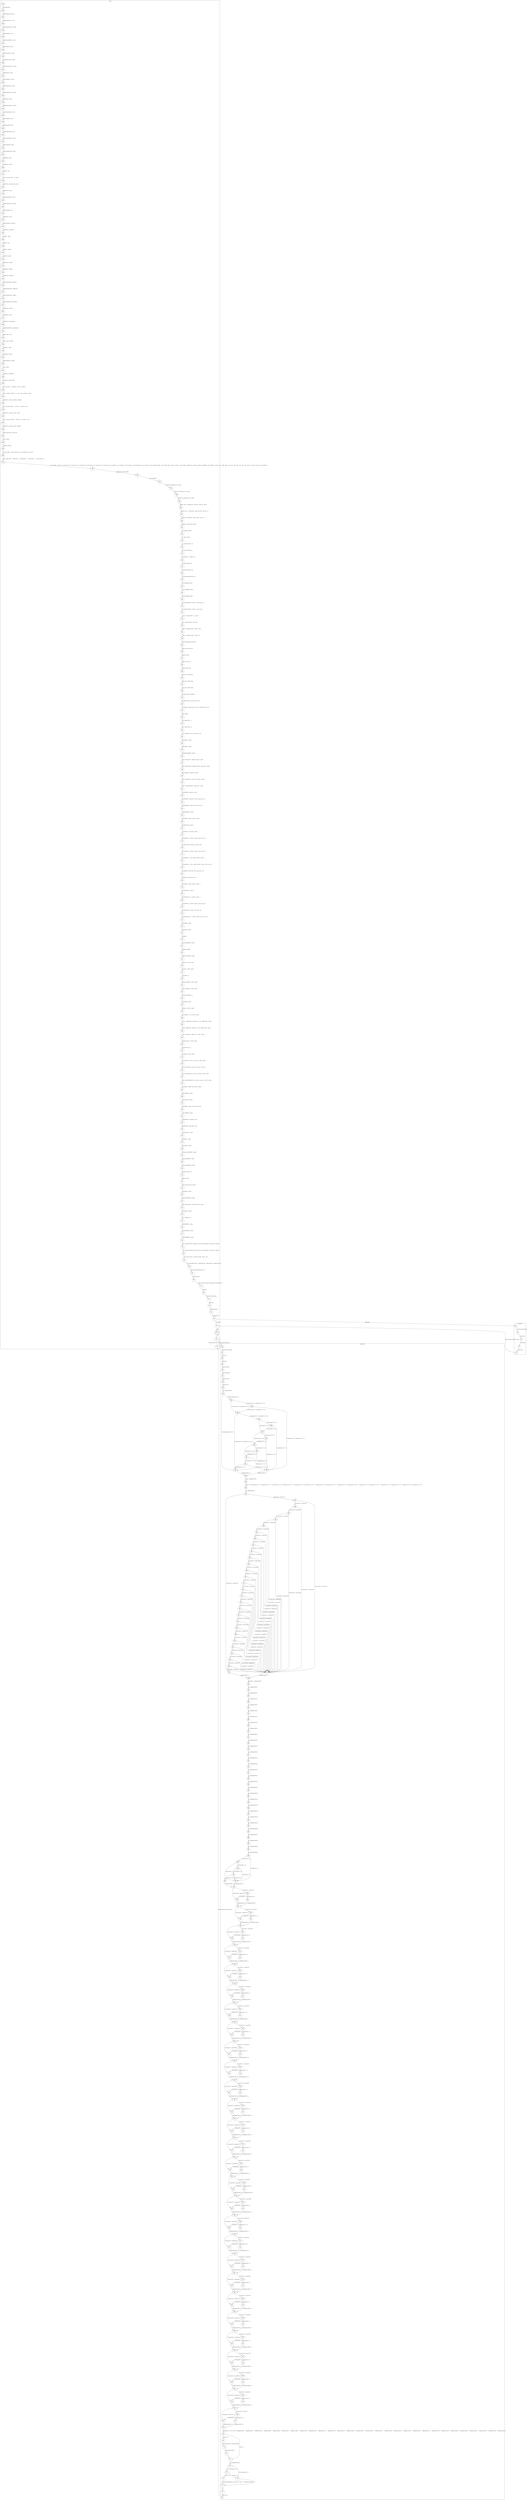 digraph CFA {
222 [shape="circle" label="N222\n205"]
232 [shape="circle" label="N232\n204"]
233 [shape="circle" label="N233\n203"]
234 [shape="circle" label="N234\n202"]
235 [shape="circle" label="N235\n201"]
236 [shape="circle" label="N236\n200"]
237 [shape="circle" label="N237\n199"]
238 [shape="circle" label="N238\n198"]
239 [shape="circle" label="N239\n197"]
240 [shape="circle" label="N240\n196"]
241 [shape="circle" label="N241\n195"]
242 [shape="circle" label="N242\n194"]
243 [shape="circle" label="N243\n193"]
244 [shape="circle" label="N244\n192"]
245 [shape="circle" label="N245\n191"]
246 [shape="circle" label="N246\n190"]
247 [shape="circle" label="N247\n189"]
248 [shape="circle" label="N248\n188"]
249 [shape="circle" label="N249\n187"]
250 [shape="circle" label="N250\n186"]
251 [shape="circle" label="N251\n185"]
252 [shape="circle" label="N252\n184"]
253 [shape="circle" label="N253\n183"]
254 [shape="circle" label="N254\n182"]
255 [shape="circle" label="N255\n181"]
256 [shape="circle" label="N256\n180"]
257 [shape="circle" label="N257\n179"]
258 [shape="circle" label="N258\n178"]
259 [shape="circle" label="N259\n177"]
260 [shape="circle" label="N260\n176"]
261 [shape="circle" label="N261\n175"]
262 [shape="circle" label="N262\n174"]
263 [shape="circle" label="N263\n173"]
264 [shape="circle" label="N264\n172"]
265 [shape="circle" label="N265\n171"]
266 [shape="circle" label="N266\n170"]
267 [shape="circle" label="N267\n169"]
268 [shape="circle" label="N268\n168"]
269 [shape="circle" label="N269\n167"]
270 [shape="circle" label="N270\n166"]
271 [shape="circle" label="N271\n165"]
272 [shape="circle" label="N272\n164"]
273 [shape="circle" label="N273\n163"]
274 [shape="circle" label="N274\n162"]
275 [shape="circle" label="N275\n161"]
276 [shape="circle" label="N276\n160"]
277 [shape="circle" label="N277\n159"]
278 [shape="circle" label="N278\n158"]
279 [shape="circle" label="N279\n157"]
280 [shape="circle" label="N280\n156"]
281 [shape="circle" label="N281\n155"]
282 [shape="circle" label="N282\n154"]
283 [shape="circle" label="N283\n153"]
284 [shape="circle" label="N284\n152"]
285 [shape="circle" label="N285\n151"]
286 [shape="circle" label="N286\n150"]
287 [shape="circle" label="N287\n149"]
288 [shape="circle" label="N288\n148"]
289 [shape="circle" label="N289\n147"]
290 [shape="circle" label="N290\n146"]
291 [shape="circle" label="N291\n145"]
292 [shape="circle" label="N292\n144"]
293 [shape="circle" label="N293\n143"]
294 [shape="circle" label="N294\n142"]
295 [shape="circle" label="N295\n141"]
296 [shape="circle" label="N296\n140"]
297 [shape="circle" label="N297\n139"]
298 [shape="circle" label="N298\n138"]
299 [shape="circle" label="N299\n137"]
300 [shape="circle" label="N300\n136"]
301 [shape="circle" label="N301\n135"]
302 [shape="circle" label="N302\n134"]
303 [shape="circle" label="N303\n133"]
304 [shape="circle" label="N304\n132"]
305 [shape="circle" label="N305\n131"]
306 [shape="circle" label="N306\n130"]
307 [shape="circle" label="N307\n129"]
308 [shape="circle" label="N308\n128"]
309 [shape="circle" label="N309\n127"]
310 [shape="circle" label="N310\n126"]
311 [shape="circle" label="N311\n125"]
312 [shape="circle" label="N312\n124"]
313 [shape="circle" label="N313\n123"]
314 [shape="circle" label="N314\n122"]
315 [shape="circle" label="N315\n121"]
316 [shape="circle" label="N316\n120"]
317 [shape="circle" label="N317\n119"]
318 [shape="circle" label="N318\n118"]
319 [shape="circle" label="N319\n117"]
320 [shape="circle" label="N320\n116"]
321 [shape="circle" label="N321\n115"]
322 [shape="circle" label="N322\n114"]
323 [shape="circle" label="N323\n113"]
324 [shape="circle" label="N324\n112"]
325 [shape="circle" label="N325\n111"]
326 [shape="circle" label="N326\n110"]
327 [shape="circle" label="N327\n109"]
328 [shape="circle" label="N328\n108"]
329 [shape="circle" label="N329\n107"]
330 [shape="circle" label="N330\n106"]
331 [shape="circle" label="N331\n105"]
332 [shape="circle" label="N332\n104"]
333 [shape="circle" label="N333\n103"]
334 [shape="circle" label="N334\n102"]
335 [shape="circle" label="N335\n101"]
336 [shape="circle" label="N336\n100"]
337 [shape="circle" label="N337\n99"]
338 [shape="circle" label="N338\n98"]
339 [shape="circle" label="N339\n97"]
340 [shape="circle" label="N340\n96"]
341 [shape="circle" label="N341\n95"]
342 [shape="circle" label="N342\n94"]
343 [shape="circle" label="N343\n93"]
344 [shape="circle" label="N344\n92"]
345 [shape="circle" label="N345\n91"]
346 [shape="circle" label="N346\n90"]
347 [shape="circle" label="N347\n89"]
348 [shape="circle" label="N348\n88"]
349 [shape="circle" label="N349\n87"]
350 [shape="circle" label="N350\n86"]
351 [shape="circle" label="N351\n85"]
352 [shape="circle" label="N352\n84"]
353 [shape="circle" label="N353\n83"]
354 [shape="circle" label="N354\n82"]
355 [shape="circle" label="N355\n81"]
356 [shape="circle" label="N356\n80"]
357 [shape="circle" label="N357\n79"]
358 [shape="circle" label="N358\n78"]
359 [shape="circle" label="N359\n77"]
360 [shape="circle" label="N360\n76"]
361 [shape="circle" label="N361\n75"]
362 [shape="circle" label="N362\n74"]
363 [shape="circle" label="N363\n73"]
364 [shape="circle" label="N364\n72"]
365 [shape="circle" label="N365\n71"]
366 [shape="circle" label="N366\n70"]
367 [shape="circle" label="N367\n69"]
368 [shape="circle" label="N368\n68"]
369 [shape="circle" label="N369\n67"]
370 [shape="circle" label="N370\n66"]
371 [shape="circle" label="N371\n65"]
372 [shape="circle" label="N372\n64"]
373 [shape="circle" label="N373\n63"]
374 [shape="circle" label="N374\n62"]
375 [shape="circle" label="N375\n61"]
376 [shape="circle" label="N376\n60"]
377 [shape="circle" label="N377\n59"]
378 [shape="circle" label="N378\n58"]
379 [shape="circle" label="N379\n57"]
380 [shape="circle" label="N380\n56"]
381 [shape="circle" label="N381\n55"]
382 [shape="circle" label="N382\n54"]
383 [shape="circle" label="N383\n53"]
384 [shape="circle" label="N384\n52"]
385 [shape="circle" label="N385\n51"]
386 [shape="circle" label="N386\n50"]
387 [shape="circle" label="N387\n49"]
388 [shape="circle" label="N388\n48"]
389 [shape="circle" label="N389\n47"]
390 [shape="circle" label="N390\n46"]
391 [shape="circle" label="N391\n45"]
392 [shape="circle" label="N392\n44"]
393 [shape="circle" label="N393\n43"]
394 [shape="circle" label="N394\n42"]
395 [shape="circle" label="N395\n41"]
396 [shape="circle" label="N396\n40"]
397 [shape="circle" label="N397\n39"]
398 [shape="circle" label="N398\n38"]
399 [shape="circle" label="N399\n37"]
400 [shape="circle" label="N400\n36"]
401 [shape="circle" label="N401\n35"]
402 [shape="circle" label="N402\n34"]
403 [shape="circle" label="N403\n33"]
404 [shape="circle" label="N404\n32"]
405 [shape="circle" label="N405\n31"]
406 [shape="circle" label="N406\n30"]
407 [shape="circle" label="N407\n29"]
408 [shape="circle" label="N408\n28"]
409 [shape="circle" label="N409\n27"]
410 [shape="circle" label="N410\n26"]
411 [shape="circle" label="N411\n25"]
412 [shape="circle" label="N412\n24"]
413 [shape="circle" label="N413\n23"]
414 [shape="circle" label="N414\n22"]
415 [shape="circle" label="N415\n21"]
416 [shape="circle" label="N416\n20"]
417 [shape="circle" label="N417\n19"]
418 [shape="circle" label="N418\n18"]
419 [shape="circle" label="N419\n17"]
420 [shape="circle" label="N420\n16"]
421 [shape="circle" label="N421\n15"]
422 [shape="circle" label="N422\n14"]
423 [shape="circle" label="N423\n13"]
424 [shape="circle" label="N424\n12"]
425 [shape="circle" label="N425\n11"]
426 [shape="circle" label="N426\n10"]
427 [shape="circle" label="N427\n9"]
428 [shape="circle" label="N428\n8"]
223 [shape="circle" label="N223\n7"]
224 [shape="circle" label="N224\n6"]
225 [shape="circle" label="N225\n5"]
226 [shape="circle" label="N226\n4"]
1 [shape="circle" label="N1\n4"]
2 [shape="circle" label="N2\n3"]
3 [shape="circle" label="N3\n2"]
4 [shape="circle" label="N4\n1"]
0 [shape="circle" label="N0\n0"]
227 [shape="circle" label="N227\n3"]
228 [shape="doublecircle" label="N228\n2"]
229 [shape="circle" label="N229\n1"]
6 [shape="circle" label="N6\n215"]
7 [shape="circle" label="N7\n214"]
8 [shape="circle" label="N8\n213"]
9 [shape="circle" label="N9\n212"]
10 [shape="circle" label="N10\n211"]
11 [shape="circle" label="N11\n210"]
12 [shape="circle" label="N12\n209"]
13 [shape="circle" label="N13\n208"]
14 [shape="diamond" label="N14\n207"]
17 [shape="circle" label="N17\n194"]
28 [shape="circle" label="N28\n193"]
29 [shape="circle" label="N29\n192"]
30 [shape="circle" label="N30\n191"]
31 [shape="diamond" label="N31\n190"]
34 [shape="circle" label="N34\n162"]
61 [shape="circle" label="N61\n160"]
62 [shape="circle" label="N62\n159"]
63 [shape="circle" label="N63\n158"]
64 [shape="circle" label="N64\n157"]
65 [shape="circle" label="N65\n156"]
66 [shape="circle" label="N66\n155"]
67 [shape="circle" label="N67\n154"]
68 [shape="circle" label="N68\n153"]
69 [shape="circle" label="N69\n152"]
70 [shape="circle" label="N70\n151"]
71 [shape="circle" label="N71\n150"]
72 [shape="circle" label="N72\n149"]
73 [shape="circle" label="N73\n148"]
74 [shape="circle" label="N74\n147"]
75 [shape="circle" label="N75\n146"]
76 [shape="circle" label="N76\n145"]
77 [shape="circle" label="N77\n144"]
78 [shape="circle" label="N78\n143"]
79 [shape="circle" label="N79\n142"]
80 [shape="circle" label="N80\n141"]
81 [shape="circle" label="N81\n140"]
82 [shape="circle" label="N82\n139"]
83 [shape="circle" label="N83\n138"]
84 [shape="circle" label="N84\n137"]
85 [shape="circle" label="N85\n136"]
86 [shape="circle" label="N86\n135"]
87 [shape="circle" label="N87\n134"]
88 [shape="circle" label="N88\n133"]
89 [shape="circle" label="N89\n132"]
90 [shape="circle" label="N90\n131"]
91 [shape="diamond" label="N91\n130"]
96 [shape="diamond" label="N96\n129"]
95 [shape="diamond" label="N95\n128"]
92 [shape="diamond" label="N92\n127"]
94 [shape="circle" label="N94\n126"]
97 [shape="diamond" label="N97\n124"]
100 [shape="circle" label="N100\n122"]
101 [shape="diamond" label="N101\n120"]
104 [shape="circle" label="N104\n118"]
105 [shape="diamond" label="N105\n116"]
108 [shape="circle" label="N108\n114"]
109 [shape="diamond" label="N109\n112"]
112 [shape="circle" label="N112\n110"]
113 [shape="diamond" label="N113\n108"]
116 [shape="circle" label="N116\n106"]
117 [shape="diamond" label="N117\n104"]
120 [shape="circle" label="N120\n102"]
121 [shape="diamond" label="N121\n100"]
124 [shape="circle" label="N124\n98"]
125 [shape="diamond" label="N125\n96"]
128 [shape="circle" label="N128\n94"]
129 [shape="diamond" label="N129\n92"]
132 [shape="circle" label="N132\n90"]
133 [shape="diamond" label="N133\n88"]
136 [shape="circle" label="N136\n86"]
137 [shape="diamond" label="N137\n84"]
140 [shape="circle" label="N140\n82"]
141 [shape="diamond" label="N141\n80"]
144 [shape="circle" label="N144\n78"]
145 [shape="diamond" label="N145\n76"]
148 [shape="circle" label="N148\n74"]
149 [shape="diamond" label="N149\n72"]
152 [shape="circle" label="N152\n70"]
153 [shape="diamond" label="N153\n68"]
156 [shape="circle" label="N156\n66"]
157 [shape="diamond" label="N157\n64"]
160 [shape="circle" label="N160\n62"]
161 [shape="diamond" label="N161\n60"]
164 [shape="circle" label="N164\n58"]
165 [shape="diamond" label="N165\n56"]
168 [shape="circle" label="N168\n54"]
169 [shape="diamond" label="N169\n52"]
172 [shape="circle" label="N172\n50"]
173 [shape="diamond" label="N173\n48"]
176 [shape="circle" label="N176\n46"]
177 [shape="diamond" label="N177\n44"]
180 [shape="circle" label="N180\n42"]
181 [shape="diamond" label="N181\n40"]
184 [shape="circle" label="N184\n38"]
185 [shape="diamond" label="N185\n36"]
188 [shape="circle" label="N188\n34"]
189 [shape="diamond" label="N189\n32"]
192 [shape="circle" label="N192\n30"]
193 [shape="diamond" label="N193\n28"]
196 [shape="circle" label="N196\n26"]
197 [shape="diamond" label="N197\n24"]
200 [shape="circle" label="N200\n22"]
201 [shape="diamond" label="N201\n20"]
204 [shape="circle" label="N204\n18"]
205 [shape="diamond" label="N205\n16"]
208 [shape="circle" label="N208\n14"]
209 [shape="circle" label="N209\n12"]
210 [shape="diamond" label="N210\n11"]
212 [shape="circle" label="N212\n10"]
213 [shape="circle" label="N213\n9"]
214 [shape="circle" label="N214\n8"]
211 [shape="circle" label="N211\n7"]
215 [shape="diamond" label="N215\n6"]
218 [shape="diamond" label="N218\n5"]
217 [shape="circle" label="N217\n4"]
219 [shape="circle" label="N219\n2"]
220 [shape="circle" label="N220\n1"]
5 [shape="circle" label="N5\n0"]
231 [shape="circle" label="N231\n0"]
216 [shape="circle" label="N216\n3"]
206 [shape="diamond" label="N206\n15"]
207 [shape="circle" label="N207\n13"]
202 [shape="diamond" label="N202\n19"]
203 [shape="circle" label="N203\n17"]
198 [shape="diamond" label="N198\n23"]
199 [shape="circle" label="N199\n21"]
194 [shape="diamond" label="N194\n27"]
195 [shape="circle" label="N195\n25"]
190 [shape="diamond" label="N190\n31"]
191 [shape="circle" label="N191\n29"]
186 [shape="diamond" label="N186\n35"]
187 [shape="circle" label="N187\n33"]
182 [shape="diamond" label="N182\n39"]
183 [shape="circle" label="N183\n37"]
178 [shape="diamond" label="N178\n43"]
179 [shape="circle" label="N179\n41"]
174 [shape="diamond" label="N174\n47"]
175 [shape="circle" label="N175\n45"]
170 [shape="diamond" label="N170\n51"]
171 [shape="circle" label="N171\n49"]
166 [shape="diamond" label="N166\n55"]
167 [shape="circle" label="N167\n53"]
162 [shape="diamond" label="N162\n59"]
163 [shape="circle" label="N163\n57"]
158 [shape="diamond" label="N158\n63"]
159 [shape="circle" label="N159\n61"]
154 [shape="diamond" label="N154\n67"]
155 [shape="circle" label="N155\n65"]
150 [shape="diamond" label="N150\n71"]
151 [shape="circle" label="N151\n69"]
146 [shape="diamond" label="N146\n75"]
147 [shape="circle" label="N147\n73"]
142 [shape="diamond" label="N142\n79"]
143 [shape="circle" label="N143\n77"]
138 [shape="diamond" label="N138\n83"]
139 [shape="circle" label="N139\n81"]
134 [shape="diamond" label="N134\n87"]
135 [shape="circle" label="N135\n85"]
130 [shape="diamond" label="N130\n91"]
131 [shape="circle" label="N131\n89"]
126 [shape="diamond" label="N126\n95"]
127 [shape="circle" label="N127\n93"]
122 [shape="diamond" label="N122\n99"]
123 [shape="circle" label="N123\n97"]
118 [shape="diamond" label="N118\n103"]
119 [shape="circle" label="N119\n101"]
114 [shape="diamond" label="N114\n107"]
115 [shape="circle" label="N115\n105"]
110 [shape="diamond" label="N110\n111"]
111 [shape="circle" label="N111\n109"]
106 [shape="diamond" label="N106\n115"]
107 [shape="circle" label="N107\n113"]
102 [shape="diamond" label="N102\n119"]
103 [shape="circle" label="N103\n117"]
98 [shape="diamond" label="N98\n123"]
99 [shape="circle" label="N99\n121"]
93 [shape="circle" label="N93\n125"]
60 [shape="diamond" label="N60\n189"]
59 [shape="diamond" label="N59\n188"]
58 [shape="diamond" label="N58\n187"]
57 [shape="diamond" label="N57\n186"]
56 [shape="diamond" label="N56\n185"]
55 [shape="diamond" label="N55\n184"]
54 [shape="diamond" label="N54\n183"]
53 [shape="diamond" label="N53\n182"]
52 [shape="diamond" label="N52\n181"]
51 [shape="diamond" label="N51\n180"]
50 [shape="diamond" label="N50\n179"]
49 [shape="diamond" label="N49\n178"]
48 [shape="diamond" label="N48\n177"]
47 [shape="diamond" label="N47\n176"]
46 [shape="diamond" label="N46\n175"]
45 [shape="diamond" label="N45\n174"]
44 [shape="diamond" label="N44\n173"]
43 [shape="diamond" label="N43\n172"]
42 [shape="diamond" label="N42\n171"]
41 [shape="diamond" label="N41\n170"]
40 [shape="diamond" label="N40\n169"]
39 [shape="diamond" label="N39\n168"]
38 [shape="diamond" label="N38\n167"]
37 [shape="diamond" label="N37\n166"]
36 [shape="diamond" label="N36\n165"]
35 [shape="diamond" label="N35\n164"]
32 [shape="diamond" label="N32\n163"]
33 [shape="circle" label="N33\n161"]
15 [shape="diamond" label="N15\n206"]
19 [shape="diamond" label="N19\n205"]
18 [shape="diamond" label="N18\n204"]
20 [shape="diamond" label="N20\n203"]
24 [shape="diamond" label="N24\n202"]
16 [shape="circle" label="N16\n195"]
23 [shape="diamond" label="N23\n201"]
25 [shape="diamond" label="N25\n200"]
22 [shape="diamond" label="N22\n199"]
26 [shape="diamond" label="N26\n198"]
21 [shape="diamond" label="N21\n197"]
27 [shape="diamond" label="N27\n196"]
node [shape="circle"]
subgraph cluster_four_by_four {
label="four_by_four()"
6 -> 7 [label="Function start dummy edge"]
7 -> 8 [label="_Bool valid;"]
8 -> 9 [label="_Bool parity;"]
9 -> 10 [label="_Bool permutation;"]
10 -> 11 [label="_Bool oddInversions;"]
11 -> 12 [label="smain.freg = from;"]
12 -> 13 [label="smain.treg = to;"]
13 -> 14 [label="int __CPAchecker_TMP_0;"]
14 -> 15 [label="[((smain.b)[smain.treg]) == 0]"]
14 -> 17 [label="[!(((smain.b)[smain.treg]) == 0)]"]
17 -> 28 [label="__CPAchecker_TMP_0 = 0;"]
28 -> 29 [label="valid = __CPAchecker_TMP_0;"]
29 -> 30 [label="parity = (((((((((((smain.b)[0]) & 5) == 1) | ((((smain.b)[0]) & 5) == 4)) ^ (((((smain.b)[1]) & 5) == 0) | ((((smain.b)[1]) & 5) == 5))) ^ (((((smain.b)[2]) & 5) == 1) | ((((smain.b)[2]) & 5) == 4))) ^ (((((smain.b)[3]) & 5) == 0) | ((((smain.b)[3]) & 5) == 5))) ^ (((((smain.b)[4]) & 5) == 1) | ((((smain.b)[4]) & 5) == 4))) ^ (((((smain.b)[5]) & 5) == 0) | ((((smain.b)[5]) & 5) == 5))) ^ (((((smain.b)[6]) & 5) == 1) | ((((smain.b)[6]) & 5) == 4))) ^ (((((smain.b)[7]) & 5) == 0) | ((((smain.b)[7]) & 5) == 5));"]
30 -> 31 [label="int __CPAchecker_TMP_1;"]
31 -> 60 [label="[((smain.b)[0]) != ((smain.b)[1])]"]
31 -> 34 [label="[!(((smain.b)[0]) != ((smain.b)[1]))]"]
34 -> 61 [label="__CPAchecker_TMP_1 = 0;"]
61 -> 62 [label="permutation = __CPAchecker_TMP_1;"]
62 -> 63 [label="int __CPAchecker_TMP_2;"]
63 -> 64 [label="int __CPAchecker_TMP_3;"]
64 -> 65 [label="int __CPAchecker_TMP_4;"]
65 -> 66 [label="int __CPAchecker_TMP_5;"]
66 -> 67 [label="int __CPAchecker_TMP_6;"]
67 -> 68 [label="int __CPAchecker_TMP_7;"]
68 -> 69 [label="int __CPAchecker_TMP_8;"]
69 -> 70 [label="int __CPAchecker_TMP_9;"]
70 -> 71 [label="int __CPAchecker_TMP_10;"]
71 -> 72 [label="int __CPAchecker_TMP_11;"]
72 -> 73 [label="int __CPAchecker_TMP_12;"]
73 -> 74 [label="int __CPAchecker_TMP_13;"]
74 -> 75 [label="int __CPAchecker_TMP_14;"]
75 -> 76 [label="int __CPAchecker_TMP_15;"]
76 -> 77 [label="int __CPAchecker_TMP_16;"]
77 -> 78 [label="int __CPAchecker_TMP_17;"]
78 -> 79 [label="int __CPAchecker_TMP_18;"]
79 -> 80 [label="int __CPAchecker_TMP_19;"]
80 -> 81 [label="int __CPAchecker_TMP_20;"]
81 -> 82 [label="int __CPAchecker_TMP_21;"]
82 -> 83 [label="int __CPAchecker_TMP_22;"]
83 -> 84 [label="int __CPAchecker_TMP_23;"]
84 -> 85 [label="int __CPAchecker_TMP_24;"]
85 -> 86 [label="int __CPAchecker_TMP_25;"]
86 -> 87 [label="int __CPAchecker_TMP_26;"]
87 -> 88 [label="int __CPAchecker_TMP_27;"]
88 -> 89 [label="int __CPAchecker_TMP_28;"]
89 -> 90 [label="int __CPAchecker_TMP_29;"]
90 -> 91 [label="int __CPAchecker_TMP_30;"]
91 -> 93 [label="[((smain.b)[4]) == 0]"]
91 -> 96 [label="[!(((smain.b)[4]) == 0)]"]
96 -> 93 [label="[((smain.b)[5]) == 0]"]
96 -> 95 [label="[!(((smain.b)[5]) == 0)]"]
95 -> 93 [label="[((smain.b)[6]) == 0]"]
95 -> 92 [label="[!(((smain.b)[6]) == 0)]"]
92 -> 93 [label="[((smain.b)[7]) == 0]"]
92 -> 94 [label="[!(((smain.b)[7]) == 0)]"]
94 -> 97 [label="__CPAchecker_TMP_2 = 0;"]
97 -> 98 [label="[((smain.b)[0]) > ((smain.b)[1])]"]
97 -> 100 [label="[!(((smain.b)[0]) > ((smain.b)[1]))]"]
100 -> 101 [label="__CPAchecker_TMP_3 = 0;"]
101 -> 102 [label="[((smain.b)[0]) > ((smain.b)[2])]"]
101 -> 104 [label="[!(((smain.b)[0]) > ((smain.b)[2]))]"]
104 -> 105 [label="__CPAchecker_TMP_4 = 0;"]
105 -> 106 [label="[((smain.b)[0]) > ((smain.b)[3])]"]
105 -> 108 [label="[!(((smain.b)[0]) > ((smain.b)[3]))]"]
108 -> 109 [label="__CPAchecker_TMP_5 = 0;"]
109 -> 110 [label="[((smain.b)[0]) > ((smain.b)[4])]"]
109 -> 112 [label="[!(((smain.b)[0]) > ((smain.b)[4]))]"]
112 -> 113 [label="__CPAchecker_TMP_6 = 0;"]
113 -> 114 [label="[((smain.b)[0]) > ((smain.b)[5])]"]
113 -> 116 [label="[!(((smain.b)[0]) > ((smain.b)[5]))]"]
116 -> 117 [label="__CPAchecker_TMP_7 = 0;"]
117 -> 118 [label="[((smain.b)[0]) > ((smain.b)[6])]"]
117 -> 120 [label="[!(((smain.b)[0]) > ((smain.b)[6]))]"]
120 -> 121 [label="__CPAchecker_TMP_8 = 0;"]
121 -> 122 [label="[((smain.b)[0]) > ((smain.b)[7])]"]
121 -> 124 [label="[!(((smain.b)[0]) > ((smain.b)[7]))]"]
124 -> 125 [label="__CPAchecker_TMP_9 = 0;"]
125 -> 126 [label="[((smain.b)[1]) > ((smain.b)[2])]"]
125 -> 128 [label="[!(((smain.b)[1]) > ((smain.b)[2]))]"]
128 -> 129 [label="__CPAchecker_TMP_10 = 0;"]
129 -> 130 [label="[((smain.b)[1]) > ((smain.b)[3])]"]
129 -> 132 [label="[!(((smain.b)[1]) > ((smain.b)[3]))]"]
132 -> 133 [label="__CPAchecker_TMP_11 = 0;"]
133 -> 134 [label="[((smain.b)[1]) > ((smain.b)[4])]"]
133 -> 136 [label="[!(((smain.b)[1]) > ((smain.b)[4]))]"]
136 -> 137 [label="__CPAchecker_TMP_12 = 0;"]
137 -> 138 [label="[((smain.b)[1]) > ((smain.b)[5])]"]
137 -> 140 [label="[!(((smain.b)[1]) > ((smain.b)[5]))]"]
140 -> 141 [label="__CPAchecker_TMP_13 = 0;"]
141 -> 142 [label="[((smain.b)[1]) > ((smain.b)[6])]"]
141 -> 144 [label="[!(((smain.b)[1]) > ((smain.b)[6]))]"]
144 -> 145 [label="__CPAchecker_TMP_14 = 0;"]
145 -> 146 [label="[((smain.b)[1]) > ((smain.b)[7])]"]
145 -> 148 [label="[!(((smain.b)[1]) > ((smain.b)[7]))]"]
148 -> 149 [label="__CPAchecker_TMP_15 = 0;"]
149 -> 150 [label="[((smain.b)[2]) > ((smain.b)[3])]"]
149 -> 152 [label="[!(((smain.b)[2]) > ((smain.b)[3]))]"]
152 -> 153 [label="__CPAchecker_TMP_16 = 0;"]
153 -> 154 [label="[((smain.b)[2]) > ((smain.b)[4])]"]
153 -> 156 [label="[!(((smain.b)[2]) > ((smain.b)[4]))]"]
156 -> 157 [label="__CPAchecker_TMP_17 = 0;"]
157 -> 158 [label="[((smain.b)[2]) > ((smain.b)[5])]"]
157 -> 160 [label="[!(((smain.b)[2]) > ((smain.b)[5]))]"]
160 -> 161 [label="__CPAchecker_TMP_18 = 0;"]
161 -> 162 [label="[((smain.b)[2]) > ((smain.b)[6])]"]
161 -> 164 [label="[!(((smain.b)[2]) > ((smain.b)[6]))]"]
164 -> 165 [label="__CPAchecker_TMP_19 = 0;"]
165 -> 166 [label="[((smain.b)[2]) > ((smain.b)[7])]"]
165 -> 168 [label="[!(((smain.b)[2]) > ((smain.b)[7]))]"]
168 -> 169 [label="__CPAchecker_TMP_20 = 0;"]
169 -> 170 [label="[((smain.b)[3]) > ((smain.b)[4])]"]
169 -> 172 [label="[!(((smain.b)[3]) > ((smain.b)[4]))]"]
172 -> 173 [label="__CPAchecker_TMP_21 = 0;"]
173 -> 174 [label="[((smain.b)[3]) > ((smain.b)[5])]"]
173 -> 176 [label="[!(((smain.b)[3]) > ((smain.b)[5]))]"]
176 -> 177 [label="__CPAchecker_TMP_22 = 0;"]
177 -> 178 [label="[((smain.b)[3]) > ((smain.b)[6])]"]
177 -> 180 [label="[!(((smain.b)[3]) > ((smain.b)[6]))]"]
180 -> 181 [label="__CPAchecker_TMP_23 = 0;"]
181 -> 182 [label="[((smain.b)[3]) > ((smain.b)[7])]"]
181 -> 184 [label="[!(((smain.b)[3]) > ((smain.b)[7]))]"]
184 -> 185 [label="__CPAchecker_TMP_24 = 0;"]
185 -> 186 [label="[((smain.b)[4]) > ((smain.b)[5])]"]
185 -> 188 [label="[!(((smain.b)[4]) > ((smain.b)[5]))]"]
188 -> 189 [label="__CPAchecker_TMP_25 = 0;"]
189 -> 190 [label="[((smain.b)[4]) > ((smain.b)[6])]"]
189 -> 192 [label="[!(((smain.b)[4]) > ((smain.b)[6]))]"]
192 -> 193 [label="__CPAchecker_TMP_26 = 0;"]
193 -> 194 [label="[((smain.b)[4]) > ((smain.b)[7])]"]
193 -> 196 [label="[!(((smain.b)[4]) > ((smain.b)[7]))]"]
196 -> 197 [label="__CPAchecker_TMP_27 = 0;"]
197 -> 198 [label="[((smain.b)[5]) > ((smain.b)[6])]"]
197 -> 200 [label="[!(((smain.b)[5]) > ((smain.b)[6]))]"]
200 -> 201 [label="__CPAchecker_TMP_28 = 0;"]
201 -> 202 [label="[((smain.b)[5]) > ((smain.b)[7])]"]
201 -> 204 [label="[!(((smain.b)[5]) > ((smain.b)[7]))]"]
204 -> 205 [label="__CPAchecker_TMP_29 = 0;"]
205 -> 206 [label="[((smain.b)[6]) > ((smain.b)[7])]"]
205 -> 208 [label="[!(((smain.b)[6]) > ((smain.b)[7]))]"]
208 -> 209 [label="__CPAchecker_TMP_30 = 0;"]
209 -> 210 [label="oddInversions = (((((((((((((((((((((((((((__CPAchecker_TMP_2 ^ __CPAchecker_TMP_3) ^ __CPAchecker_TMP_4) ^ __CPAchecker_TMP_5) ^ __CPAchecker_TMP_6) ^ __CPAchecker_TMP_7) ^ __CPAchecker_TMP_8) ^ __CPAchecker_TMP_9) ^ __CPAchecker_TMP_10) ^ __CPAchecker_TMP_11) ^ __CPAchecker_TMP_12) ^ __CPAchecker_TMP_13) ^ __CPAchecker_TMP_14) ^ __CPAchecker_TMP_15) ^ __CPAchecker_TMP_16) ^ __CPAchecker_TMP_17) ^ __CPAchecker_TMP_18) ^ __CPAchecker_TMP_19) ^ __CPAchecker_TMP_20) ^ __CPAchecker_TMP_21) ^ __CPAchecker_TMP_22) ^ __CPAchecker_TMP_23) ^ __CPAchecker_TMP_24) ^ __CPAchecker_TMP_25) ^ __CPAchecker_TMP_26) ^ __CPAchecker_TMP_27) ^ __CPAchecker_TMP_28) ^ __CPAchecker_TMP_29) ^ __CPAchecker_TMP_30;"]
210 -> 211 [label="[valid == 0]"]
210 -> 212 [label="[!(valid == 0)]"]
212 -> 213 [label="(smain.b)[smain.treg] = (smain.b)[smain.freg];"]
213 -> 214 [label="(smain.b)[smain.freg] = 0;"]
214 -> 211 [label=""]
211 -> 215 [label="void __CPAchecker_TMP_32;"]
215 -> 216 [label="[(0 == permutation) == 1]"]
215 -> 218 [label="[!((0 == permutation) == 1)]"]
218 -> 216 [label="[parity == 0]"]
218 -> 217 [label="[!(parity == 0)]"]
217 -> 219 [label="__assert_fail(\"!permutation==1 || parity==0\", \"main.c\", 79, \"__PRETTY_FUNCTION__\");"]
219 -> 220 [label="0;"]
220 -> 5 [label="default return"]
216 -> 219 [label="0;"]
206 -> 207 [label="[((smain.b)[7]) != 0]"]
206 -> 208 [label="[!(((smain.b)[7]) != 0)]"]
207 -> 209 [label="__CPAchecker_TMP_30 = 1;"]
202 -> 203 [label="[((smain.b)[7]) != 0]"]
202 -> 204 [label="[!(((smain.b)[7]) != 0)]"]
203 -> 205 [label="__CPAchecker_TMP_29 = 1;"]
198 -> 199 [label="[((smain.b)[6]) != 0]"]
198 -> 200 [label="[!(((smain.b)[6]) != 0)]"]
199 -> 201 [label="__CPAchecker_TMP_28 = 1;"]
194 -> 195 [label="[((smain.b)[7]) != 0]"]
194 -> 196 [label="[!(((smain.b)[7]) != 0)]"]
195 -> 197 [label="__CPAchecker_TMP_27 = 1;"]
190 -> 191 [label="[((smain.b)[6]) != 0]"]
190 -> 192 [label="[!(((smain.b)[6]) != 0)]"]
191 -> 193 [label="__CPAchecker_TMP_26 = 1;"]
186 -> 187 [label="[((smain.b)[5]) != 0]"]
186 -> 188 [label="[!(((smain.b)[5]) != 0)]"]
187 -> 189 [label="__CPAchecker_TMP_25 = 1;"]
182 -> 183 [label="[((smain.b)[7]) != 0]"]
182 -> 184 [label="[!(((smain.b)[7]) != 0)]"]
183 -> 185 [label="__CPAchecker_TMP_24 = 1;"]
178 -> 179 [label="[((smain.b)[6]) != 0]"]
178 -> 180 [label="[!(((smain.b)[6]) != 0)]"]
179 -> 181 [label="__CPAchecker_TMP_23 = 1;"]
174 -> 175 [label="[((smain.b)[5]) != 0]"]
174 -> 176 [label="[!(((smain.b)[5]) != 0)]"]
175 -> 177 [label="__CPAchecker_TMP_22 = 1;"]
170 -> 171 [label="[((smain.b)[4]) != 0]"]
170 -> 172 [label="[!(((smain.b)[4]) != 0)]"]
171 -> 173 [label="__CPAchecker_TMP_21 = 1;"]
166 -> 167 [label="[((smain.b)[7]) != 0]"]
166 -> 168 [label="[!(((smain.b)[7]) != 0)]"]
167 -> 169 [label="__CPAchecker_TMP_20 = 1;"]
162 -> 163 [label="[((smain.b)[6]) != 0]"]
162 -> 164 [label="[!(((smain.b)[6]) != 0)]"]
163 -> 165 [label="__CPAchecker_TMP_19 = 1;"]
158 -> 159 [label="[((smain.b)[5]) != 0]"]
158 -> 160 [label="[!(((smain.b)[5]) != 0)]"]
159 -> 161 [label="__CPAchecker_TMP_18 = 1;"]
154 -> 155 [label="[((smain.b)[4]) != 0]"]
154 -> 156 [label="[!(((smain.b)[4]) != 0)]"]
155 -> 157 [label="__CPAchecker_TMP_17 = 1;"]
150 -> 151 [label="[((smain.b)[3]) != 0]"]
150 -> 152 [label="[!(((smain.b)[3]) != 0)]"]
151 -> 153 [label="__CPAchecker_TMP_16 = 1;"]
146 -> 147 [label="[((smain.b)[7]) != 0]"]
146 -> 148 [label="[!(((smain.b)[7]) != 0)]"]
147 -> 149 [label="__CPAchecker_TMP_15 = 1;"]
142 -> 143 [label="[((smain.b)[6]) != 0]"]
142 -> 144 [label="[!(((smain.b)[6]) != 0)]"]
143 -> 145 [label="__CPAchecker_TMP_14 = 1;"]
138 -> 139 [label="[((smain.b)[5]) != 0]"]
138 -> 140 [label="[!(((smain.b)[5]) != 0)]"]
139 -> 141 [label="__CPAchecker_TMP_13 = 1;"]
134 -> 135 [label="[((smain.b)[4]) != 0]"]
134 -> 136 [label="[!(((smain.b)[4]) != 0)]"]
135 -> 137 [label="__CPAchecker_TMP_12 = 1;"]
130 -> 131 [label="[((smain.b)[3]) != 0]"]
130 -> 132 [label="[!(((smain.b)[3]) != 0)]"]
131 -> 133 [label="__CPAchecker_TMP_11 = 1;"]
126 -> 127 [label="[((smain.b)[2]) != 0]"]
126 -> 128 [label="[!(((smain.b)[2]) != 0)]"]
127 -> 129 [label="__CPAchecker_TMP_10 = 1;"]
122 -> 123 [label="[((smain.b)[7]) != 0]"]
122 -> 124 [label="[!(((smain.b)[7]) != 0)]"]
123 -> 125 [label="__CPAchecker_TMP_9 = 1;"]
118 -> 119 [label="[((smain.b)[6]) != 0]"]
118 -> 120 [label="[!(((smain.b)[6]) != 0)]"]
119 -> 121 [label="__CPAchecker_TMP_8 = 1;"]
114 -> 115 [label="[((smain.b)[5]) != 0]"]
114 -> 116 [label="[!(((smain.b)[5]) != 0)]"]
115 -> 117 [label="__CPAchecker_TMP_7 = 1;"]
110 -> 111 [label="[((smain.b)[4]) != 0]"]
110 -> 112 [label="[!(((smain.b)[4]) != 0)]"]
111 -> 113 [label="__CPAchecker_TMP_6 = 1;"]
106 -> 107 [label="[((smain.b)[3]) != 0]"]
106 -> 108 [label="[!(((smain.b)[3]) != 0)]"]
107 -> 109 [label="__CPAchecker_TMP_5 = 1;"]
102 -> 103 [label="[((smain.b)[2]) != 0]"]
102 -> 104 [label="[!(((smain.b)[2]) != 0)]"]
103 -> 105 [label="__CPAchecker_TMP_4 = 1;"]
98 -> 99 [label="[((smain.b)[1]) != 0]"]
98 -> 100 [label="[!(((smain.b)[1]) != 0)]"]
99 -> 101 [label="__CPAchecker_TMP_3 = 1;"]
93 -> 97 [label="__CPAchecker_TMP_2 = 1;"]
60 -> 59 [label="[((smain.b)[0]) != ((smain.b)[2])]"]
60 -> 34 [label="[!(((smain.b)[0]) != ((smain.b)[2]))]"]
59 -> 58 [label="[((smain.b)[0]) != ((smain.b)[3])]"]
59 -> 34 [label="[!(((smain.b)[0]) != ((smain.b)[3]))]"]
58 -> 57 [label="[((smain.b)[0]) != ((smain.b)[4])]"]
58 -> 34 [label="[!(((smain.b)[0]) != ((smain.b)[4]))]"]
57 -> 56 [label="[((smain.b)[0]) != ((smain.b)[5])]"]
57 -> 34 [label="[!(((smain.b)[0]) != ((smain.b)[5]))]"]
56 -> 55 [label="[((smain.b)[0]) != ((smain.b)[6])]"]
56 -> 34 [label="[!(((smain.b)[0]) != ((smain.b)[6]))]"]
55 -> 54 [label="[((smain.b)[0]) != ((smain.b)[7])]"]
55 -> 34 [label="[!(((smain.b)[0]) != ((smain.b)[7]))]"]
54 -> 53 [label="[((smain.b)[1]) != ((smain.b)[2])]"]
54 -> 34 [label="[!(((smain.b)[1]) != ((smain.b)[2]))]"]
53 -> 52 [label="[((smain.b)[1]) != ((smain.b)[3])]"]
53 -> 34 [label="[!(((smain.b)[1]) != ((smain.b)[3]))]"]
52 -> 51 [label="[((smain.b)[1]) != ((smain.b)[4])]"]
52 -> 34 [label="[!(((smain.b)[1]) != ((smain.b)[4]))]"]
51 -> 50 [label="[((smain.b)[1]) != ((smain.b)[5])]"]
51 -> 34 [label="[!(((smain.b)[1]) != ((smain.b)[5]))]"]
50 -> 49 [label="[((smain.b)[1]) != ((smain.b)[6])]"]
50 -> 34 [label="[!(((smain.b)[1]) != ((smain.b)[6]))]"]
49 -> 48 [label="[((smain.b)[1]) != ((smain.b)[7])]"]
49 -> 34 [label="[!(((smain.b)[1]) != ((smain.b)[7]))]"]
48 -> 47 [label="[((smain.b)[2]) != ((smain.b)[3])]"]
48 -> 34 [label="[!(((smain.b)[2]) != ((smain.b)[3]))]"]
47 -> 46 [label="[((smain.b)[2]) != ((smain.b)[4])]"]
47 -> 34 [label="[!(((smain.b)[2]) != ((smain.b)[4]))]"]
46 -> 45 [label="[((smain.b)[2]) != ((smain.b)[5])]"]
46 -> 34 [label="[!(((smain.b)[2]) != ((smain.b)[5]))]"]
45 -> 44 [label="[((smain.b)[2]) != ((smain.b)[6])]"]
45 -> 34 [label="[!(((smain.b)[2]) != ((smain.b)[6]))]"]
44 -> 43 [label="[((smain.b)[2]) != ((smain.b)[7])]"]
44 -> 34 [label="[!(((smain.b)[2]) != ((smain.b)[7]))]"]
43 -> 42 [label="[((smain.b)[3]) != ((smain.b)[4])]"]
43 -> 34 [label="[!(((smain.b)[3]) != ((smain.b)[4]))]"]
42 -> 41 [label="[((smain.b)[3]) != ((smain.b)[5])]"]
42 -> 34 [label="[!(((smain.b)[3]) != ((smain.b)[5]))]"]
41 -> 40 [label="[((smain.b)[3]) != ((smain.b)[6])]"]
41 -> 34 [label="[!(((smain.b)[3]) != ((smain.b)[6]))]"]
40 -> 39 [label="[((smain.b)[3]) != ((smain.b)[7])]"]
40 -> 34 [label="[!(((smain.b)[3]) != ((smain.b)[7]))]"]
39 -> 38 [label="[((smain.b)[4]) != ((smain.b)[5])]"]
39 -> 34 [label="[!(((smain.b)[4]) != ((smain.b)[5]))]"]
38 -> 37 [label="[((smain.b)[4]) != ((smain.b)[6])]"]
38 -> 34 [label="[!(((smain.b)[4]) != ((smain.b)[6]))]"]
37 -> 36 [label="[((smain.b)[4]) != ((smain.b)[7])]"]
37 -> 34 [label="[!(((smain.b)[4]) != ((smain.b)[7]))]"]
36 -> 35 [label="[((smain.b)[5]) != ((smain.b)[6])]"]
36 -> 34 [label="[!(((smain.b)[5]) != ((smain.b)[6]))]"]
35 -> 32 [label="[((smain.b)[5]) != ((smain.b)[7])]"]
35 -> 34 [label="[!(((smain.b)[5]) != ((smain.b)[7]))]"]
32 -> 33 [label="[((smain.b)[6]) != ((smain.b)[7])]"]
32 -> 34 [label="[!(((smain.b)[6]) != ((smain.b)[7]))]"]
33 -> 61 [label="__CPAchecker_TMP_1 = 1;"]
15 -> 18 [label="[(((smain.treg) & (3 == (smain.freg))) & 3) == 0]"]
15 -> 19 [label="[!((((smain.treg) & (3 == (smain.freg))) & 3) == 0)]"]
19 -> 16 [label="[(((smain.treg) & (4 == (smain.freg))) & 4) == 0]"]
19 -> 18 [label="[!((((smain.treg) & (4 == (smain.freg))) & 4) == 0)]"]
18 -> 17 [label="[(((smain.treg) & (4 == (smain.freg))) & 4) == 0]"]
18 -> 20 [label="[!((((smain.treg) & (4 == (smain.freg))) & 4) == 0)]"]
20 -> 23 [label="[((smain.treg) & 0) == 0]"]
20 -> 24 [label="[!(((smain.treg) & 0) == 0)]"]
24 -> 23 [label="[((smain.freg) & 0) == 0]"]
24 -> 16 [label="[!(((smain.freg) & 0) == 0)]"]
16 -> 28 [label="__CPAchecker_TMP_0 = 1;"]
23 -> 22 [label="[((smain.treg) & 0) == 0]"]
23 -> 25 [label="[!(((smain.treg) & 0) == 0)]"]
25 -> 22 [label="[((smain.freg) & 0) == 0]"]
25 -> 16 [label="[!(((smain.freg) & 0) == 0)]"]
22 -> 21 [label="[((smain.treg) & 0) == 0]"]
22 -> 26 [label="[!(((smain.treg) & 0) == 0)]"]
26 -> 21 [label="[((smain.freg) & 1) == 0]"]
26 -> 16 [label="[!(((smain.freg) & 1) == 0)]"]
21 -> 17 [label="[((smain.treg) & 1) == 0]"]
21 -> 27 [label="[!(((smain.treg) & 1) == 0)]"]
27 -> 17 [label="[((smain.freg) & 0) == 0]"]
27 -> 16 [label="[!(((smain.freg) & 0) == 0)]"]}
subgraph cluster_initial_main {
label="initial_main()"
1 -> 2 [label="Function start dummy edge"]
2 -> 3 [label="smain.treg = 0;"]
3 -> 4 [label="smain.freg = 0;"]
4 -> 0 [label="default return"]}
subgraph cluster_main {
label="main()"
222 -> 232 [label="INIT GLOBAL VARS"]
232 -> 233 [label="typedef unsigned long int size_t;"]
233 -> 234 [label="typedef unsigned char __u_char;"]
234 -> 235 [label="typedef unsigned short int __u_short;"]
235 -> 236 [label="typedef unsigned int __u_int;"]
236 -> 237 [label="typedef unsigned long int __u_long;"]
237 -> 238 [label="typedef signed char __int8_t;"]
238 -> 239 [label="typedef unsigned char __uint8_t;"]
239 -> 240 [label="typedef signed short int __int16_t;"]
240 -> 241 [label="typedef unsigned short int __uint16_t;"]
241 -> 242 [label="typedef signed int __int32_t;"]
242 -> 243 [label="typedef unsigned int __uint32_t;"]
243 -> 244 [label="typedef signed long int __int64_t;"]
244 -> 245 [label="typedef unsigned long int __uint64_t;"]
245 -> 246 [label="typedef long int __quad_t;"]
246 -> 247 [label="typedef unsigned long int __u_quad_t;"]
247 -> 248 [label="typedef unsigned long int __dev_t;"]
248 -> 249 [label="typedef unsigned int __uid_t;"]
249 -> 250 [label="typedef unsigned int __gid_t;"]
250 -> 251 [label="typedef unsigned long int __ino_t;"]
251 -> 252 [label="typedef unsigned long int __ino64_t;"]
252 -> 253 [label="typedef unsigned int __mode_t;"]
253 -> 254 [label="typedef unsigned long int __nlink_t;"]
254 -> 255 [label="typedef long int __off_t;"]
255 -> 256 [label="typedef long int __off64_t;"]
256 -> 257 [label="typedef int __pid_t;"]
257 -> 258 [label="struct __anon_type___fsid_t {   int __val[2]; } ;"]
258 -> 259 [label="typedef struct __anon_type___fsid_t __fsid_t;"]
259 -> 260 [label="typedef long int __clock_t;"]
260 -> 261 [label="typedef unsigned long int __rlim_t;"]
261 -> 262 [label="typedef unsigned long int __rlim64_t;"]
262 -> 263 [label="typedef unsigned int __id_t;"]
263 -> 264 [label="typedef long int __time_t;"]
264 -> 265 [label="typedef unsigned int __useconds_t;"]
265 -> 266 [label="typedef long int __suseconds_t;"]
266 -> 267 [label="typedef int __daddr_t;"]
267 -> 268 [label="typedef int __key_t;"]
268 -> 269 [label="typedef int __clockid_t;"]
269 -> 270 [label="typedef void *__timer_t;"]
270 -> 271 [label="typedef long int __blksize_t;"]
271 -> 272 [label="typedef long int __blkcnt_t;"]
272 -> 273 [label="typedef long int __blkcnt64_t;"]
273 -> 274 [label="typedef unsigned long int __fsblkcnt_t;"]
274 -> 275 [label="typedef unsigned long int __fsblkcnt64_t;"]
275 -> 276 [label="typedef unsigned long int __fsfilcnt_t;"]
276 -> 277 [label="typedef unsigned long int __fsfilcnt64_t;"]
277 -> 278 [label="typedef long int __fsword_t;"]
278 -> 279 [label="typedef long int __ssize_t;"]
279 -> 280 [label="typedef long int __syscall_slong_t;"]
280 -> 281 [label="typedef unsigned long int __syscall_ulong_t;"]
281 -> 282 [label="typedef __off64_t __loff_t;"]
282 -> 283 [label="typedef __quad_t *__qaddr_t;"]
283 -> 284 [label="typedef char *__caddr_t;"]
284 -> 285 [label="typedef long int __intptr_t;"]
285 -> 286 [label="typedef unsigned int __socklen_t;"]
286 -> 287 [label="struct _IO_FILE ;"]
287 -> 288 [label="typedef struct _IO_FILE FILE;"]
288 -> 289 [label="typedef struct _IO_FILE __FILE;"]
289 -> 290 [label="union __anon_type_0 {   unsigned int __wch;   char __wchb[4]; } ;"]
290 -> 291 [label="struct __anon_type___mbstate_t {   int __count;   union __anon_type_0 __value; } ;"]
291 -> 292 [label="typedef struct __anon_type___mbstate_t __mbstate_t;"]
292 -> 293 [label="struct __anon_type__G_fpos_t {   __off_t __pos;   __mbstate_t __state; } ;"]
293 -> 294 [label="typedef struct __anon_type__G_fpos_t _G_fpos_t;"]
294 -> 295 [label="struct __anon_type__G_fpos64_t {   __off64_t __pos;   __mbstate_t __state; } ;"]
295 -> 296 [label="typedef struct __anon_type__G_fpos_t _G_fpos64_t;"]
296 -> 297 [label="typedef __builtin_va_list __gnuc_va_list;"]
297 -> 298 [label="struct _IO_jump_t ;"]
298 -> 299 [label="typedef void _IO_lock_t;"]
299 -> 300 [label="struct _IO_marker {   struct _IO_marker *_next;   struct _IO_FILE *_sbuf;   int _pos; } ;"]
300 -> 301 [label="enum __codecvt_result {   __codecvt_ok = 0,   __codecvt_partial = 1,   __codecvt_error = 2,   __codecvt_noconv = 3 } ;"]
301 -> 302 [label="struct _IO_FILE {   int _flags;   char *_IO_read_ptr;   char *_IO_read_end;   char *_IO_read_base;   char *_IO_write_base;   char *_IO_write_ptr;   char *_IO_write_end;   char *_IO_buf_base;   char *_IO_buf_end;   char *_IO_save_base;   char *_IO_backup_base;   char *_IO_save_end;   struct _IO_marker *_markers;   struct _IO_FILE *_chain;   int _fileno;   int _flags2;   __off_t _old_offset;   unsigned short _cur_column;   signed char _vtable_offset;   char _shortbuf[1];   _IO_lock_t *_lock;   __off64_t _offset;   void *__pad1;   void *__pad2;   void *__pad3;   void *__pad4;   size_t __pad5;   int _mode;   char _unused2[40]; } ;"]
302 -> 303 [label="typedef struct _IO_FILE _IO_FILE;"]
303 -> 304 [label="struct _IO_FILE_plus ;"]
304 -> 305 [label="extern struct _IO_FILE_plus _IO_2_1_stdin_;"]
305 -> 306 [label="extern struct _IO_FILE_plus _IO_2_1_stdout_;"]
306 -> 307 [label="extern struct _IO_FILE_plus _IO_2_1_stderr_;"]
307 -> 308 [label="typedef __ssize_t  __io_read_fn(void *__cookie, char *__buf, size_t __nbytes);"]
308 -> 309 [label="typedef __ssize_t  __io_write_fn(void *__cookie, const char *__buf, size_t __n);"]
309 -> 310 [label="typedef int __io_seek_fn(void *__cookie, __off64_t *__pos, int __w);"]
310 -> 311 [label="typedef int __io_close_fn(void *__cookie);"]
311 -> 312 [label="int __underflow(_IO_FILE *);"]
312 -> 313 [label="int __uflow(_IO_FILE *);"]
313 -> 314 [label="int __overflow(_IO_FILE *, int);"]
314 -> 315 [label="int _IO_getc(_IO_FILE *__fp);"]
315 -> 316 [label="int _IO_putc(int __c, _IO_FILE *__fp);"]
316 -> 317 [label="int _IO_feof(_IO_FILE *__fp);"]
317 -> 318 [label="int _IO_ferror(_IO_FILE *__fp);"]
318 -> 319 [label="int _IO_peekc_locked(_IO_FILE *__fp);"]
319 -> 320 [label="void _IO_flockfile(_IO_FILE *);"]
320 -> 321 [label="void _IO_funlockfile(_IO_FILE *);"]
321 -> 322 [label="int _IO_ftrylockfile(_IO_FILE *);"]
322 -> 323 [label="int _IO_vfscanf(_IO_FILE *, const char *, __gnuc_va_list , int *);"]
323 -> 324 [label="int _IO_vfprintf(_IO_FILE *, const char *, __gnuc_va_list );"]
324 -> 325 [label="__ssize_t  _IO_padn(_IO_FILE *, int, __ssize_t );"]
325 -> 326 [label="size_t  _IO_sgetn(_IO_FILE *, void *, size_t );"]
326 -> 327 [label="__off64_t  _IO_seekoff(_IO_FILE *, __off64_t , int, int);"]
327 -> 328 [label="__off64_t  _IO_seekpos(_IO_FILE *, __off64_t , int);"]
328 -> 329 [label="void _IO_free_backup_area(_IO_FILE *);"]
329 -> 330 [label="typedef __gnuc_va_list va_list;"]
330 -> 331 [label="typedef __off_t off_t;"]
331 -> 332 [label="typedef __ssize_t ssize_t;"]
332 -> 333 [label="typedef _G_fpos_t fpos_t;"]
333 -> 334 [label="extern struct _IO_FILE *stdin;"]
334 -> 335 [label="extern struct _IO_FILE *stdout;"]
335 -> 336 [label="extern struct _IO_FILE *stderr;"]
336 -> 337 [label="int remove(const char *__filename);"]
337 -> 338 [label="int rename(const char *__old, const char *__new);"]
338 -> 339 [label="int renameat(int __oldfd, const char *__old, int __newfd, const char *__new);"]
339 -> 340 [label="FILE * tmpfile();"]
340 -> 341 [label="char * tmpnam(char *__s);"]
341 -> 342 [label="char * tmpnam_r(char *__s);"]
342 -> 343 [label="char * tempnam(const char *__dir, const char *__pfx);"]
343 -> 344 [label="int fclose(FILE *__stream);"]
344 -> 345 [label="int fflush(FILE *__stream);"]
345 -> 346 [label="int fflush_unlocked(FILE *__stream);"]
346 -> 347 [label="FILE * fopen(const char *__filename, const char *__modes);"]
347 -> 348 [label="FILE * freopen(const char *__filename, const char *__modes, FILE *__stream);"]
348 -> 349 [label="FILE * fdopen(int __fd, const char *__modes);"]
349 -> 350 [label="FILE * fmemopen(void *__s, size_t __len, const char *__modes);"]
350 -> 351 [label="FILE * open_memstream(char **__bufloc, size_t *__sizeloc);"]
351 -> 352 [label="void setbuf(FILE *__stream, char *__buf);"]
352 -> 353 [label="int setvbuf(FILE *__stream, char *__buf, int __modes, size_t __n);"]
353 -> 354 [label="void setbuffer(FILE *__stream, char *__buf, size_t __size);"]
354 -> 355 [label="void setlinebuf(FILE *__stream);"]
355 -> 356 [label="int fprintf(FILE *__stream, const char *__format, ...);"]
356 -> 357 [label="int printf(const char *__format, ...);"]
357 -> 358 [label="int sprintf(char *__s, const char *__format, ...);"]
358 -> 359 [label="int vfprintf(FILE *__s, const char *__format, __gnuc_va_list __arg);"]
359 -> 360 [label="int vprintf(const char *__format, __gnuc_va_list __arg);"]
360 -> 361 [label="int vsprintf(char *__s, const char *__format, __gnuc_va_list __arg);"]
361 -> 362 [label="int snprintf(char *__s, size_t __maxlen, const char *__format, ...);"]
362 -> 363 [label="int vsnprintf(char *__s, size_t __maxlen, const char *__format, __gnuc_va_list __arg);"]
363 -> 364 [label="int vdprintf(int __fd, const char *__fmt, __gnuc_va_list __arg);"]
364 -> 365 [label="int dprintf(int __fd, const char *__fmt, ...);"]
365 -> 366 [label="int fscanf(FILE *__stream, const char *__format, ...);"]
366 -> 367 [label="int scanf(const char *__format, ...);"]
367 -> 368 [label="int sscanf(const char *__s, const char *__format, ...);"]
368 -> 369 [label="int vfscanf(FILE *__s, const char *__format, __gnuc_va_list __arg);"]
369 -> 370 [label="int vscanf(const char *__format, __gnuc_va_list __arg);"]
370 -> 371 [label="int vsscanf(const char *__s, const char *__format, __gnuc_va_list __arg);"]
371 -> 372 [label="int fgetc(FILE *__stream);"]
372 -> 373 [label="int getc(FILE *__stream);"]
373 -> 374 [label="int getchar();"]
374 -> 375 [label="int getc_unlocked(FILE *__stream);"]
375 -> 376 [label="int getchar_unlocked();"]
376 -> 377 [label="int fgetc_unlocked(FILE *__stream);"]
377 -> 378 [label="int fputc(int __c, FILE *__stream);"]
378 -> 379 [label="int putc(int __c, FILE *__stream);"]
379 -> 380 [label="int putchar(int __c);"]
380 -> 381 [label="int fputc_unlocked(int __c, FILE *__stream);"]
381 -> 382 [label="int putc_unlocked(int __c, FILE *__stream);"]
382 -> 383 [label="int putchar_unlocked(int __c);"]
383 -> 384 [label="int getw(FILE *__stream);"]
384 -> 385 [label="int putw(int __w, FILE *__stream);"]
385 -> 386 [label="char * fgets(char *__s, int __n, FILE *__stream);"]
386 -> 387 [label="__ssize_t  __getdelim(char **__lineptr, size_t *__n, int __delimiter, FILE *__stream);"]
387 -> 388 [label="__ssize_t  getdelim(char **__lineptr, size_t *__n, int __delimiter, FILE *__stream);"]
388 -> 389 [label="__ssize_t  getline(char **__lineptr, size_t *__n, FILE *__stream);"]
389 -> 390 [label="int fputs(const char *__s, FILE *__stream);"]
390 -> 391 [label="int puts(const char *__s);"]
391 -> 392 [label="int ungetc(int __c, FILE *__stream);"]
392 -> 393 [label="size_t  fread(void *__ptr, size_t __size, size_t __n, FILE *__stream);"]
393 -> 394 [label="size_t  fwrite(const void *__ptr, size_t __size, size_t __n, FILE *__s);"]
394 -> 395 [label="size_t  fread_unlocked(void *__ptr, size_t __size, size_t __n, FILE *__stream);"]
395 -> 396 [label="size_t  fwrite_unlocked(const void *__ptr, size_t __size, size_t __n, FILE *__stream);"]
396 -> 397 [label="int fseek(FILE *__stream, long int __off, int __whence);"]
397 -> 398 [label="long int ftell(FILE *__stream);"]
398 -> 399 [label="void rewind(FILE *__stream);"]
399 -> 400 [label="int fseeko(FILE *__stream, __off_t __off, int __whence);"]
400 -> 401 [label="__off_t  ftello(FILE *__stream);"]
401 -> 402 [label="int fgetpos(FILE *__stream, fpos_t *__pos);"]
402 -> 403 [label="int fsetpos(FILE *__stream, fpos_t *__pos);"]
403 -> 404 [label="void clearerr(FILE *__stream);"]
404 -> 405 [label="int feof(FILE *__stream);"]
405 -> 406 [label="int ferror(FILE *__stream);"]
406 -> 407 [label="void clearerr_unlocked(FILE *__stream);"]
407 -> 408 [label="int feof_unlocked(FILE *__stream);"]
408 -> 409 [label="int ferror_unlocked(FILE *__stream);"]
409 -> 410 [label="void perror(const char *__s);"]
410 -> 411 [label="extern int sys_nerr;"]
411 -> 412 [label="extern const const char *sys_errlist[];"]
412 -> 413 [label="int fileno(FILE *__stream);"]
413 -> 414 [label="int fileno_unlocked(FILE *__stream);"]
414 -> 415 [label="FILE * popen(const char *__command, const char *__modes);"]
415 -> 416 [label="int pclose(FILE *__stream);"]
416 -> 417 [label="char * ctermid(char *__s);"]
417 -> 418 [label="void flockfile(FILE *__stream);"]
418 -> 419 [label="int ftrylockfile(FILE *__stream);"]
419 -> 420 [label="void funlockfile(FILE *__stream);"]
420 -> 421 [label="void __assert_fail(const char *__assertion, const char *__file, unsigned int __line, const char *__function);"]
421 -> 422 [label="void __assert_perror_fail(int __errnum, const char *__file, unsigned int __line, const char *__function);"]
422 -> 423 [label="void __assert(const char *__assertion, const char *__file, int __line);"]
423 -> 424 [label="struct state_elements_main {   unsigned char b[8];   unsigned char freg;   unsigned char treg; } ;"]
424 -> 425 [label="struct state_elements_main smain = {  };"]
425 -> 426 [label="void initial_main();"]
426 -> 427 [label="void four_by_four(_Bool clock, unsigned char from, unsigned char to);"]
427 -> 428 [label="void main();"]
428 -> 223 [label="Function start dummy edge"]
223 -> 224 [label="_Bool clock;"]
224 -> 225 [label="unsigned char from;"]
225 -> 226 [label="unsigned char to;"]
226 -> 227 [label="initial_main();" style="dotted" arrowhead="empty"]
227 -> 228 [label="while"]
228 -> 229 [label=""]
229 -> 231 [label="four_by_four(clock, from, to);" style="dotted" arrowhead="empty"]
231 -> 228 [label=""]}
226 -> 1 [label="initial_main()"]
0 -> 227 [label="Return edge from initial_main to main"]
229 -> 6 [label="four_by_four(clock, from, to)"]
5 -> 231 [label="Return edge from four_by_four to main"]}